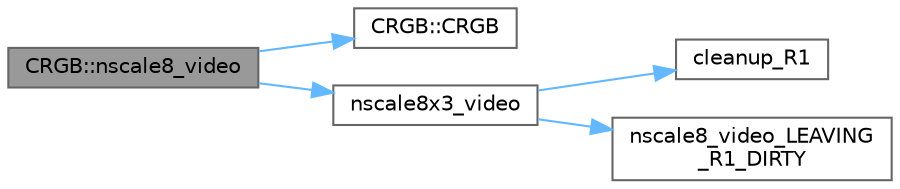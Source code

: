 digraph "CRGB::nscale8_video"
{
 // INTERACTIVE_SVG=YES
 // LATEX_PDF_SIZE
  bgcolor="transparent";
  edge [fontname=Helvetica,fontsize=10,labelfontname=Helvetica,labelfontsize=10];
  node [fontname=Helvetica,fontsize=10,shape=box,height=0.2,width=0.4];
  rankdir="LR";
  Node1 [id="Node000001",label="CRGB::nscale8_video",height=0.2,width=0.4,color="gray40", fillcolor="grey60", style="filled", fontcolor="black",tooltip="Scale down a RGB to N/256ths of it's current brightness using \"video\" dimming rules."];
  Node1 -> Node2 [id="edge1_Node000001_Node000002",color="steelblue1",style="solid",tooltip=" "];
  Node2 [id="Node000002",label="CRGB::CRGB",height=0.2,width=0.4,color="grey40", fillcolor="white", style="filled",URL="$d7/d82/struct_c_r_g_b_a08d8e05a3fcdb88dedb886cad9cbd3fa.html#a08d8e05a3fcdb88dedb886cad9cbd3fa",tooltip="Default constructor."];
  Node1 -> Node3 [id="edge2_Node000001_Node000003",color="steelblue1",style="solid",tooltip=" "];
  Node3 [id="Node000003",label="nscale8x3_video",height=0.2,width=0.4,color="grey40", fillcolor="white", style="filled",URL="$d0/da8/group___scaling_ga700b7f510f32e8c91385093c436c27d9.html#ga700b7f510f32e8c91385093c436c27d9",tooltip="Scale three one-byte values by a fourth one, which is treated as the numerator of a fraction whose de..."];
  Node3 -> Node4 [id="edge3_Node000003_Node000004",color="steelblue1",style="solid",tooltip=" "];
  Node4 [id="Node000004",label="cleanup_R1",height=0.2,width=0.4,color="grey40", fillcolor="white", style="filled",URL="$d0/da5/group___scaling_dirty_ga3fade00fb4cf5b937b973128198a7a79.html#ga3fade00fb4cf5b937b973128198a7a79",tooltip="Clean up the r1 register after a series of *LEAVING_R1_DIRTY calls."];
  Node3 -> Node5 [id="edge4_Node000003_Node000005",color="steelblue1",style="solid",tooltip=" "];
  Node5 [id="Node000005",label="nscale8_video_LEAVING\l_R1_DIRTY",height=0.2,width=0.4,color="grey40", fillcolor="white", style="filled",URL="$d0/da5/group___scaling_dirty_gadfd26d9b154f5ec79dbffe612dafd146.html#gadfd26d9b154f5ec79dbffe612dafd146",tooltip="In place modifying version of scale8_video() that does not clean up the R1 register on AVR."];
}
